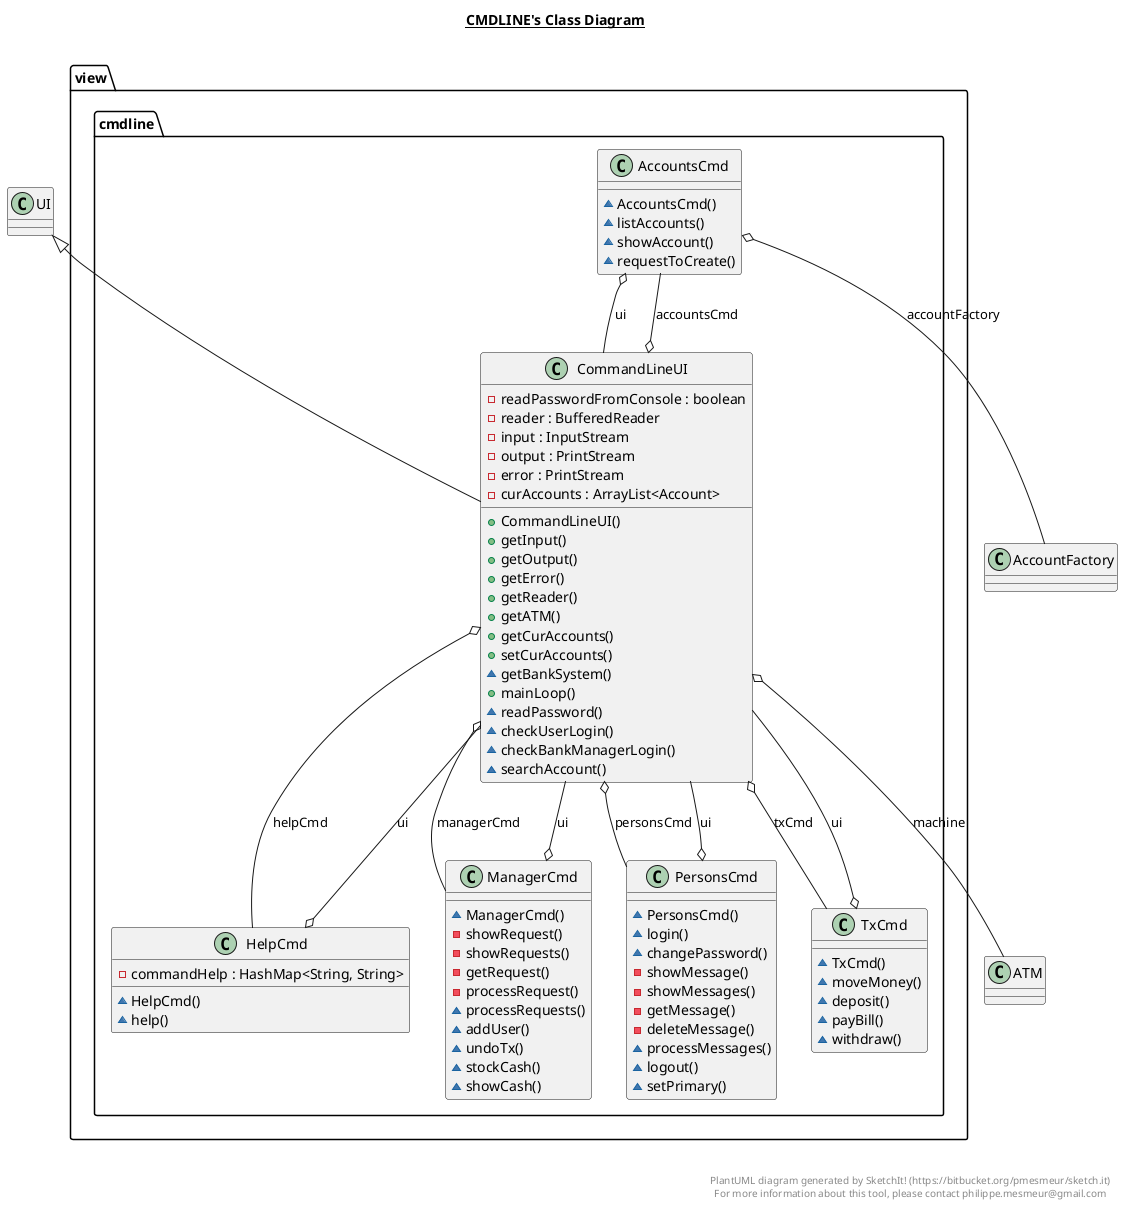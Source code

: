 @startuml

title __CMDLINE's Class Diagram__\n

  package view {
    package view.cmdline {
      class AccountsCmd {
          ~ AccountsCmd()
          ~ listAccounts()
          ~ showAccount()
          ~ requestToCreate()
      }
    }
  }
  

  package view {
    package view.cmdline {
      class CommandLineUI {
          - readPasswordFromConsole : boolean
          - reader : BufferedReader
          - input : InputStream
          - output : PrintStream
          - error : PrintStream
          - curAccounts : ArrayList<Account>
          + CommandLineUI()
          + getInput()
          + getOutput()
          + getError()
          + getReader()
          + getATM()
          + getCurAccounts()
          + setCurAccounts()
          ~ getBankSystem()
          + mainLoop()
          ~ readPassword()
          ~ checkUserLogin()
          ~ checkBankManagerLogin()
          ~ searchAccount()
      }
    }
  }
  

  package view {
    package view.cmdline {
      class HelpCmd {
          - commandHelp : HashMap<String, String>
          ~ HelpCmd()
          ~ help()
      }
    }
  }
  

  package view {
    package view.cmdline {
      class ManagerCmd {
          ~ ManagerCmd()
          - showRequest()
          - showRequests()
          - getRequest()
          - processRequest()
          ~ processRequests()
          ~ addUser()
          ~ undoTx()
          ~ stockCash()
          ~ showCash()
      }
    }
  }
  

  package view {
    package view.cmdline {
      class PersonsCmd {
          ~ PersonsCmd()
          ~ login()
          ~ changePassword()
          - showMessage()
          - showMessages()
          - getMessage()
          - deleteMessage()
          ~ processMessages()
          ~ logout()
          ~ setPrimary()
      }
    }
  }
  

  package view {
    package view.cmdline {
      class TxCmd {
          ~ TxCmd()
          ~ moveMoney()
          ~ deposit()
          ~ payBill()
          ~ withdraw()
      }
    }
  }
  

  AccountsCmd o-- CommandLineUI : ui
  AccountsCmd o-- AccountFactory : accountFactory
  CommandLineUI -up-|> UI
  CommandLineUI o-- ATM : machine
  CommandLineUI o-- HelpCmd : helpCmd
  CommandLineUI o-- PersonsCmd : personsCmd
  CommandLineUI o-- AccountsCmd : accountsCmd
  CommandLineUI o-- TxCmd : txCmd
  CommandLineUI o-- ManagerCmd : managerCmd
  HelpCmd o-- CommandLineUI : ui
  ManagerCmd o-- CommandLineUI : ui
  PersonsCmd o-- CommandLineUI : ui
  TxCmd o-- CommandLineUI : ui


right footer


PlantUML diagram generated by SketchIt! (https://bitbucket.org/pmesmeur/sketch.it)
For more information about this tool, please contact philippe.mesmeur@gmail.com
endfooter

@enduml
